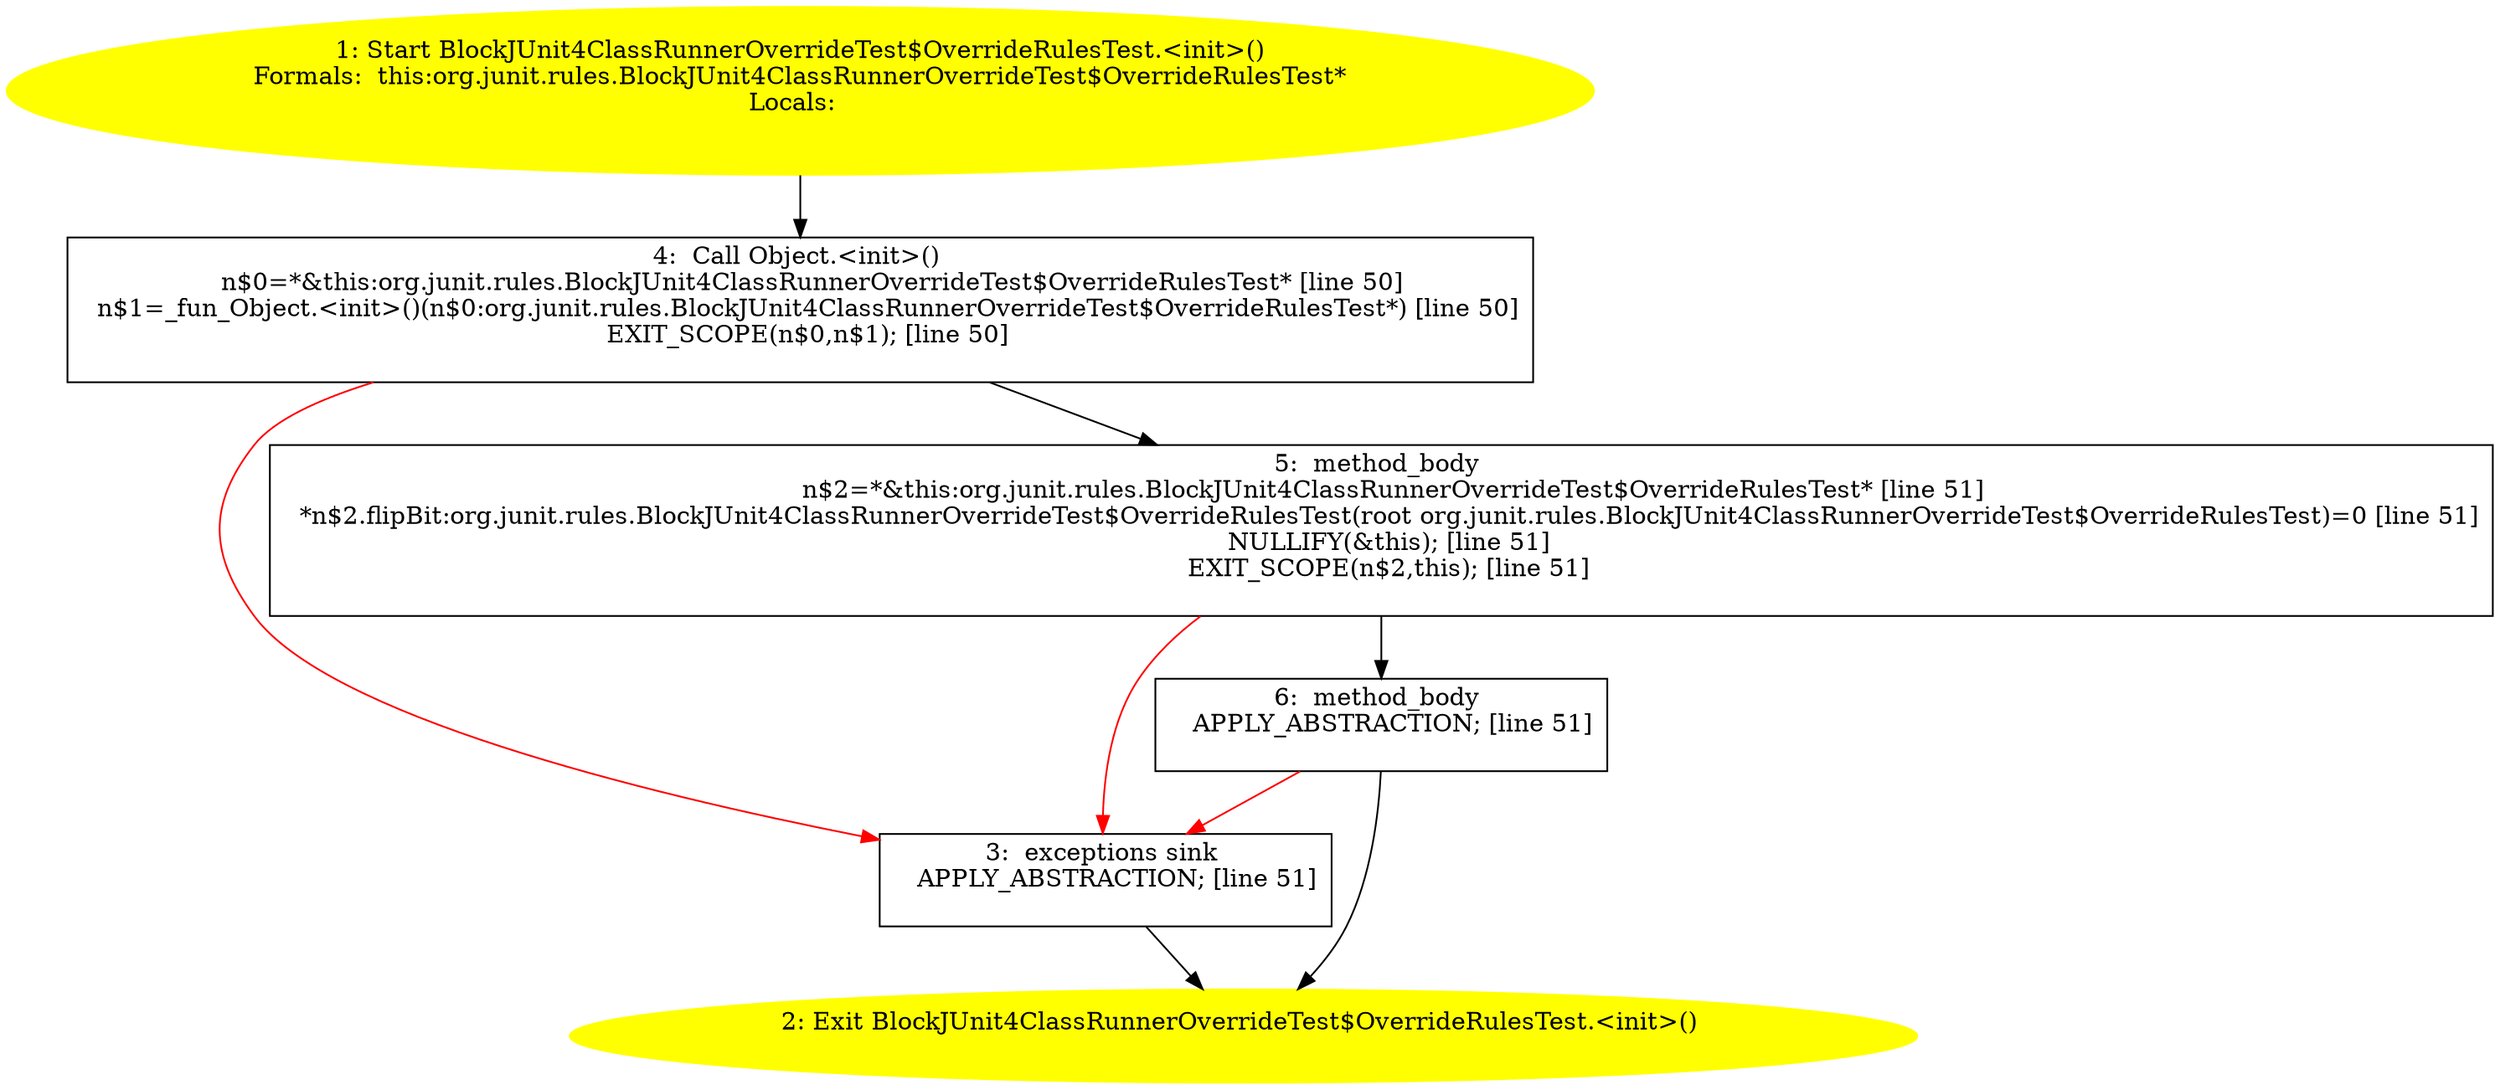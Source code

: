 /* @generated */
digraph cfg {
"org.junit.rules.BlockJUnit4ClassRunnerOverrideTest$OverrideRulesTest.<init>().8b7e00aa0f5b5776868ae5a99425fafb_1" [label="1: Start BlockJUnit4ClassRunnerOverrideTest$OverrideRulesTest.<init>()\nFormals:  this:org.junit.rules.BlockJUnit4ClassRunnerOverrideTest$OverrideRulesTest*\nLocals:  \n  " color=yellow style=filled]
	

	 "org.junit.rules.BlockJUnit4ClassRunnerOverrideTest$OverrideRulesTest.<init>().8b7e00aa0f5b5776868ae5a99425fafb_1" -> "org.junit.rules.BlockJUnit4ClassRunnerOverrideTest$OverrideRulesTest.<init>().8b7e00aa0f5b5776868ae5a99425fafb_4" ;
"org.junit.rules.BlockJUnit4ClassRunnerOverrideTest$OverrideRulesTest.<init>().8b7e00aa0f5b5776868ae5a99425fafb_2" [label="2: Exit BlockJUnit4ClassRunnerOverrideTest$OverrideRulesTest.<init>() \n  " color=yellow style=filled]
	

"org.junit.rules.BlockJUnit4ClassRunnerOverrideTest$OverrideRulesTest.<init>().8b7e00aa0f5b5776868ae5a99425fafb_3" [label="3:  exceptions sink \n   APPLY_ABSTRACTION; [line 51]\n " shape="box"]
	

	 "org.junit.rules.BlockJUnit4ClassRunnerOverrideTest$OverrideRulesTest.<init>().8b7e00aa0f5b5776868ae5a99425fafb_3" -> "org.junit.rules.BlockJUnit4ClassRunnerOverrideTest$OverrideRulesTest.<init>().8b7e00aa0f5b5776868ae5a99425fafb_2" ;
"org.junit.rules.BlockJUnit4ClassRunnerOverrideTest$OverrideRulesTest.<init>().8b7e00aa0f5b5776868ae5a99425fafb_4" [label="4:  Call Object.<init>() \n   n$0=*&this:org.junit.rules.BlockJUnit4ClassRunnerOverrideTest$OverrideRulesTest* [line 50]\n  n$1=_fun_Object.<init>()(n$0:org.junit.rules.BlockJUnit4ClassRunnerOverrideTest$OverrideRulesTest*) [line 50]\n  EXIT_SCOPE(n$0,n$1); [line 50]\n " shape="box"]
	

	 "org.junit.rules.BlockJUnit4ClassRunnerOverrideTest$OverrideRulesTest.<init>().8b7e00aa0f5b5776868ae5a99425fafb_4" -> "org.junit.rules.BlockJUnit4ClassRunnerOverrideTest$OverrideRulesTest.<init>().8b7e00aa0f5b5776868ae5a99425fafb_5" ;
	 "org.junit.rules.BlockJUnit4ClassRunnerOverrideTest$OverrideRulesTest.<init>().8b7e00aa0f5b5776868ae5a99425fafb_4" -> "org.junit.rules.BlockJUnit4ClassRunnerOverrideTest$OverrideRulesTest.<init>().8b7e00aa0f5b5776868ae5a99425fafb_3" [color="red" ];
"org.junit.rules.BlockJUnit4ClassRunnerOverrideTest$OverrideRulesTest.<init>().8b7e00aa0f5b5776868ae5a99425fafb_5" [label="5:  method_body \n   n$2=*&this:org.junit.rules.BlockJUnit4ClassRunnerOverrideTest$OverrideRulesTest* [line 51]\n  *n$2.flipBit:org.junit.rules.BlockJUnit4ClassRunnerOverrideTest$OverrideRulesTest(root org.junit.rules.BlockJUnit4ClassRunnerOverrideTest$OverrideRulesTest)=0 [line 51]\n  NULLIFY(&this); [line 51]\n  EXIT_SCOPE(n$2,this); [line 51]\n " shape="box"]
	

	 "org.junit.rules.BlockJUnit4ClassRunnerOverrideTest$OverrideRulesTest.<init>().8b7e00aa0f5b5776868ae5a99425fafb_5" -> "org.junit.rules.BlockJUnit4ClassRunnerOverrideTest$OverrideRulesTest.<init>().8b7e00aa0f5b5776868ae5a99425fafb_6" ;
	 "org.junit.rules.BlockJUnit4ClassRunnerOverrideTest$OverrideRulesTest.<init>().8b7e00aa0f5b5776868ae5a99425fafb_5" -> "org.junit.rules.BlockJUnit4ClassRunnerOverrideTest$OverrideRulesTest.<init>().8b7e00aa0f5b5776868ae5a99425fafb_3" [color="red" ];
"org.junit.rules.BlockJUnit4ClassRunnerOverrideTest$OverrideRulesTest.<init>().8b7e00aa0f5b5776868ae5a99425fafb_6" [label="6:  method_body \n   APPLY_ABSTRACTION; [line 51]\n " shape="box"]
	

	 "org.junit.rules.BlockJUnit4ClassRunnerOverrideTest$OverrideRulesTest.<init>().8b7e00aa0f5b5776868ae5a99425fafb_6" -> "org.junit.rules.BlockJUnit4ClassRunnerOverrideTest$OverrideRulesTest.<init>().8b7e00aa0f5b5776868ae5a99425fafb_2" ;
	 "org.junit.rules.BlockJUnit4ClassRunnerOverrideTest$OverrideRulesTest.<init>().8b7e00aa0f5b5776868ae5a99425fafb_6" -> "org.junit.rules.BlockJUnit4ClassRunnerOverrideTest$OverrideRulesTest.<init>().8b7e00aa0f5b5776868ae5a99425fafb_3" [color="red" ];
}
